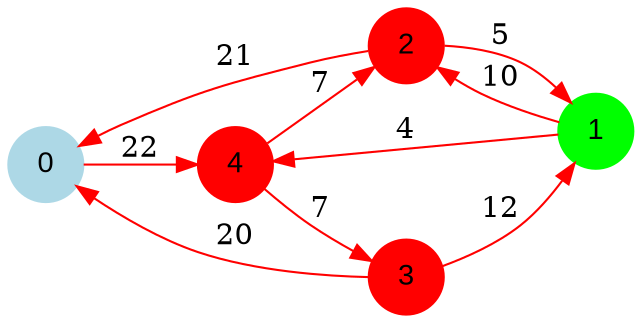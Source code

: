 digraph graphe {
rankdir = LR;
edge [color=red];
0 [fontname="Arial", shape = circle, color=lightblue, style=filled];
1 [fontname="Arial", shape = circle, color=green, style=filled];
2 [fontname="Arial", shape = circle, color=red, style=filled];
3 [fontname="Arial", shape = circle, color=red, style=filled];
4 [fontname="Arial", shape = circle, color=red, style=filled];
	0 -> 4 [label = "22"];
	1 -> 2 [label = "10"];
	1 -> 4 [label = "4"];
	2 -> 0 [label = "21"];
	2 -> 1 [label = "5"];
	3 -> 0 [label = "20"];
	3 -> 1 [label = "12"];
	4 -> 2 [label = "7"];
	4 -> 3 [label = "7"];
}
